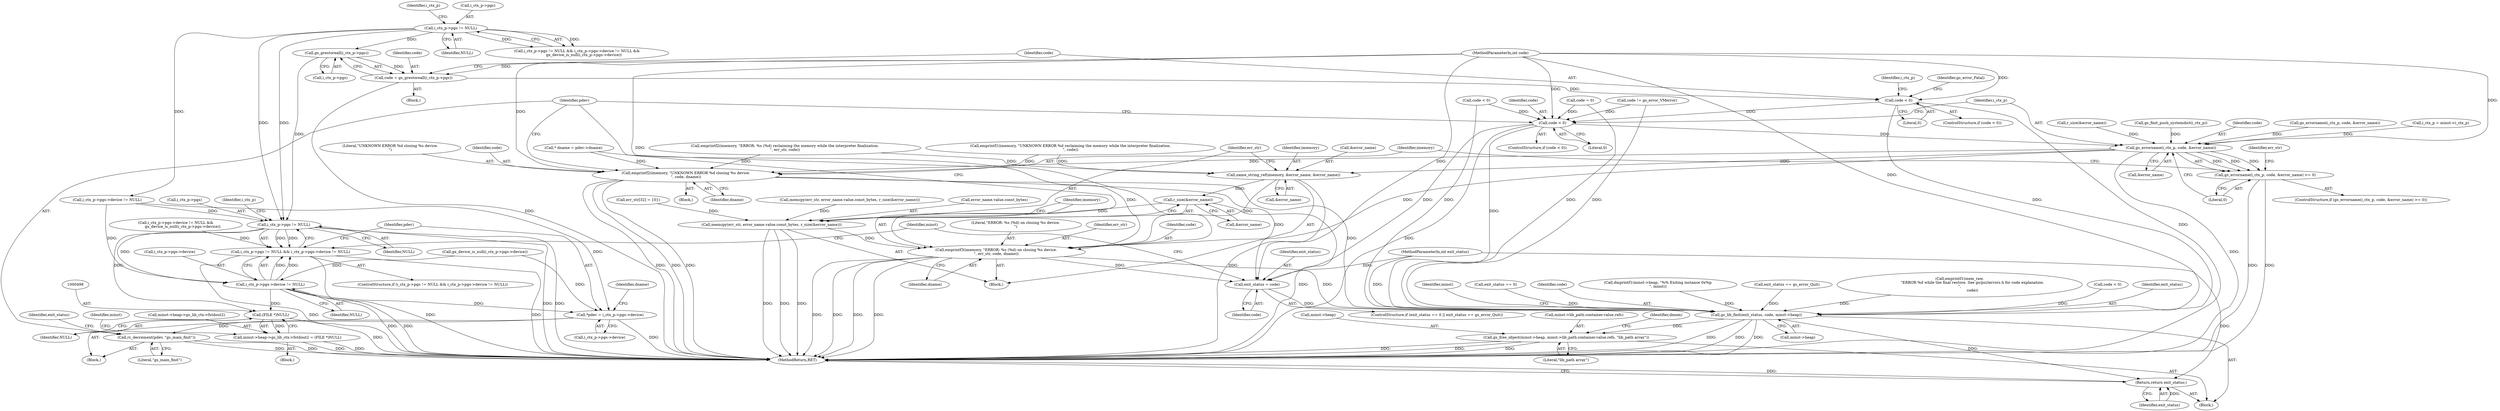digraph "0_ghostscript_241d91112771a6104de10b3948c3f350d6690c1d@pointer" {
"1000263" [label="(Call,gs_grestoreall(i_ctx_p->pgs))"];
"1000240" [label="(Call,i_ctx_p->pgs != NULL)"];
"1000261" [label="(Call,code = gs_grestoreall(i_ctx_p->pgs))"];
"1000268" [label="(Call,code < 0)"];
"1000303" [label="(Call,code < 0)"];
"1000310" [label="(Call,gs_errorname(i_ctx_p, code, &error_name))"];
"1000309" [label="(Call,gs_errorname(i_ctx_p, code, &error_name) >= 0)"];
"1000320" [label="(Call,name_string_ref(imemory, &error_name, &error_name))"];
"1000333" [label="(Call,r_size(&error_name))"];
"1000326" [label="(Call,memcpy(err_str, error_name.value.const_bytes, r_size(&error_name)))"];
"1000336" [label="(Call,emprintf3(imemory, \"ERROR: %s (%d) on closing %s device.\n\", err_str, code, dname))"];
"1000360" [label="(Call,exit_status = code)"];
"1000539" [label="(Call,gs_lib_finit(exit_status, code, minst->heap))"];
"1000545" [label="(Call,gs_free_object(minst->heap, minst->lib_path.container.value.refs, \"lib_path array\"))"];
"1000562" [label="(Return,return exit_status;)"];
"1000344" [label="(Call,emprintf2(imemory, \"UNKNOWN ERROR %d closing %s device.\n\", code, dname))"];
"1000275" [label="(Call,i_ctx_p->pgs != NULL)"];
"1000274" [label="(Call,i_ctx_p->pgs != NULL && i_ctx_p->pgs->device != NULL)"];
"1000280" [label="(Call,i_ctx_p->pgs->device != NULL)"];
"1000289" [label="(Call,*pdev = i_ctx_p->pgs->device)"];
"1000349" [label="(Call,rc_decrement(pdev, \"gs_main_finit\"))"];
"1000497" [label="(Call,(FILE *)NULL)"];
"1000489" [label="(Call,minst->heap->gs_lib_ctx->fstdout2 = (FILE *)NULL)"];
"1000561" [label="(Identifier,dmem)"];
"1000249" [label="(Identifier,i_ctx_p)"];
"1000326" [label="(Call,memcpy(err_str, error_name.value.const_bytes, r_size(&error_name)))"];
"1000274" [label="(Call,i_ctx_p->pgs != NULL && i_ctx_p->pgs->device != NULL)"];
"1000117" [label="(MethodParameterIn,int code)"];
"1000308" [label="(ControlStructure,if (gs_errorname(i_ctx_p, code, &error_name) >= 0))"];
"1000340" [label="(Identifier,code)"];
"1000547" [label="(Identifier,minst)"];
"1000298" [label="(Identifier,dname)"];
"1000286" [label="(Identifier,NULL)"];
"1000362" [label="(Identifier,code)"];
"1000304" [label="(Identifier,code)"];
"1000345" [label="(Identifier,imemory)"];
"1000352" [label="(ControlStructure,if (exit_status == 0 || exit_status == gs_error_Quit))"];
"1000313" [label="(Call,&error_name)"];
"1000360" [label="(Call,exit_status = code)"];
"1000336" [label="(Call,emprintf3(imemory, \"ERROR: %s (%d) on closing %s device.\n\", err_str, code, dname))"];
"1000309" [label="(Call,gs_errorname(i_ctx_p, code, &error_name) >= 0)"];
"1000290" [label="(Identifier,pdev)"];
"1000361" [label="(Identifier,exit_status)"];
"1000116" [label="(MethodParameterIn,int exit_status)"];
"1000542" [label="(Call,minst->heap)"];
"1000206" [label="(Call,memcpy(err_str, error_name.value.const_bytes, r_size(&error_name)))"];
"1000277" [label="(Identifier,i_ctx_p)"];
"1000504" [label="(Identifier,minst)"];
"1000302" [label="(ControlStructure,if (code < 0))"];
"1000179" [label="(Call,code < 0)"];
"1000297" [label="(Call,* dname = pdev->dname)"];
"1000275" [label="(Call,i_ctx_p->pgs != NULL)"];
"1000354" [label="(Call,exit_status == 0)"];
"1000253" [label="(Call,gx_device_is_null(i_ctx_p->pgs->device))"];
"1000311" [label="(Identifier,i_ctx_p)"];
"1000118" [label="(Block,)"];
"1000319" [label="(Identifier,err_str)"];
"1000346" [label="(Literal,\"UNKNOWN ERROR %d closing %s device.\n\")"];
"1000541" [label="(Identifier,code)"];
"1000322" [label="(Call,&error_name)"];
"1000389" [label="(Call,dmprintf1(minst->heap, \"%% Exiting instance 0x%p\n\", minst))"];
"1000216" [label="(Call,emprintf2(imemory, \"ERROR: %s (%d) reclaiming the memory while the interpreter finalization.\n\", err_str, code))"];
"1000349" [label="(Call,rc_decrement(pdev, \"gs_main_finit\"))"];
"1000546" [label="(Call,minst->heap)"];
"1000246" [label="(Call,i_ctx_p->pgs->device != NULL)"];
"1000259" [label="(Block,)"];
"1000344" [label="(Call,emprintf2(imemory, \"UNKNOWN ERROR %d closing %s device.\n\", code, dname))"];
"1000499" [label="(Identifier,NULL)"];
"1000280" [label="(Call,i_ctx_p->pgs->device != NULL)"];
"1000351" [label="(Literal,\"gs_main_finit\")"];
"1000357" [label="(Call,exit_status == gs_error_Quit)"];
"1000160" [label="(Call,code = 0)"];
"1000430" [label="(Call,emprintf1(mem_raw,\n                      \"ERROR %d while the final restore. See gs/psi/ierrors.h for code explanation.\n\",\n                      code))"];
"1000324" [label="(Call,&error_name)"];
"1000268" [label="(Call,code < 0)"];
"1000497" [label="(Call,(FILE *)NULL)"];
"1000312" [label="(Identifier,code)"];
"1000279" [label="(Identifier,NULL)"];
"1000355" [label="(Identifier,exit_status)"];
"1000244" [label="(Identifier,NULL)"];
"1000315" [label="(Literal,0)"];
"1000264" [label="(Call,i_ctx_p->pgs)"];
"1000270" [label="(Literal,0)"];
"1000564" [label="(MethodReturn,RET)"];
"1000240" [label="(Call,i_ctx_p->pgs != NULL)"];
"1000328" [label="(Call,error_name.value.const_bytes)"];
"1000276" [label="(Call,i_ctx_p->pgs)"];
"1000190" [label="(Call,gs_errorname(i_ctx_p, code, &error_name))"];
"1000320" [label="(Call,name_string_ref(imemory, &error_name, &error_name))"];
"1000263" [label="(Call,gs_grestoreall(i_ctx_p->pgs))"];
"1000241" [label="(Call,i_ctx_p->pgs)"];
"1000272" [label="(Identifier,gs_error_Fatal)"];
"1000489" [label="(Call,minst->heap->gs_lib_ctx->fstdout2 = (FILE *)NULL)"];
"1000239" [label="(Call,i_ctx_p->pgs != NULL && i_ctx_p->pgs->device != NULL &&\n            gx_device_is_null(i_ctx_p->pgs->device))"];
"1000310" [label="(Call,gs_errorname(i_ctx_p, code, &error_name))"];
"1000348" [label="(Identifier,dname)"];
"1000334" [label="(Call,&error_name)"];
"1000364" [label="(Identifier,minst)"];
"1000233" [label="(Call,i_ctx_p = minst->i_ctx_p)"];
"1000316" [label="(Block,)"];
"1000338" [label="(Literal,\"ERROR: %s (%d) on closing %s device.\n\")"];
"1000549" [label="(Call,minst->lib_path.container.value.refs)"];
"1000305" [label="(Literal,0)"];
"1000327" [label="(Identifier,err_str)"];
"1000343" [label="(Block,)"];
"1000558" [label="(Literal,\"lib_path array\")"];
"1000283" [label="(Identifier,i_ctx_p)"];
"1000563" [label="(Identifier,exit_status)"];
"1000539" [label="(Call,gs_lib_finit(exit_status, code, minst->heap))"];
"1000267" [label="(ControlStructure,if (code < 0))"];
"1000291" [label="(Call,i_ctx_p->pgs->device)"];
"1000223" [label="(Call,emprintf1(imemory, \"UNKNOWN ERROR %d reclaiming the memory while the interpreter finalization.\n\", code))"];
"1000303" [label="(Call,code < 0)"];
"1000347" [label="(Identifier,code)"];
"1000545" [label="(Call,gs_free_object(minst->heap, minst->lib_path.container.value.refs, \"lib_path array\"))"];
"1000333" [label="(Call,r_size(&error_name))"];
"1000213" [label="(Call,r_size(&error_name))"];
"1000135" [label="(Call,gs_finit_push_systemdict(i_ctx_p))"];
"1000480" [label="(Block,)"];
"1000427" [label="(Call,code < 0)"];
"1000262" [label="(Identifier,code)"];
"1000318" [label="(Call,err_str[32] = {0})"];
"1000281" [label="(Call,i_ctx_p->pgs->device)"];
"1000540" [label="(Identifier,exit_status)"];
"1000562" [label="(Return,return exit_status;)"];
"1000269" [label="(Identifier,code)"];
"1000287" [label="(Block,)"];
"1000339" [label="(Identifier,err_str)"];
"1000350" [label="(Identifier,pdev)"];
"1000228" [label="(Call,code != gs_error_VMerror)"];
"1000273" [label="(ControlStructure,if (i_ctx_p->pgs != NULL && i_ctx_p->pgs->device != NULL))"];
"1000289" [label="(Call,*pdev = i_ctx_p->pgs->device)"];
"1000337" [label="(Identifier,imemory)"];
"1000261" [label="(Call,code = gs_grestoreall(i_ctx_p->pgs))"];
"1000321" [label="(Identifier,imemory)"];
"1000341" [label="(Identifier,dname)"];
"1000245" [label="(Call,i_ctx_p->pgs->device != NULL &&\n            gx_device_is_null(i_ctx_p->pgs->device))"];
"1000490" [label="(Call,minst->heap->gs_lib_ctx->fstdout2)"];
"1000263" -> "1000261"  [label="AST: "];
"1000263" -> "1000264"  [label="CFG: "];
"1000264" -> "1000263"  [label="AST: "];
"1000261" -> "1000263"  [label="CFG: "];
"1000263" -> "1000261"  [label="DDG: "];
"1000240" -> "1000263"  [label="DDG: "];
"1000263" -> "1000275"  [label="DDG: "];
"1000240" -> "1000239"  [label="AST: "];
"1000240" -> "1000244"  [label="CFG: "];
"1000241" -> "1000240"  [label="AST: "];
"1000244" -> "1000240"  [label="AST: "];
"1000249" -> "1000240"  [label="CFG: "];
"1000239" -> "1000240"  [label="CFG: "];
"1000240" -> "1000239"  [label="DDG: "];
"1000240" -> "1000239"  [label="DDG: "];
"1000240" -> "1000246"  [label="DDG: "];
"1000240" -> "1000275"  [label="DDG: "];
"1000240" -> "1000275"  [label="DDG: "];
"1000261" -> "1000259"  [label="AST: "];
"1000262" -> "1000261"  [label="AST: "];
"1000269" -> "1000261"  [label="CFG: "];
"1000261" -> "1000564"  [label="DDG: "];
"1000117" -> "1000261"  [label="DDG: "];
"1000261" -> "1000268"  [label="DDG: "];
"1000268" -> "1000267"  [label="AST: "];
"1000268" -> "1000270"  [label="CFG: "];
"1000269" -> "1000268"  [label="AST: "];
"1000270" -> "1000268"  [label="AST: "];
"1000272" -> "1000268"  [label="CFG: "];
"1000277" -> "1000268"  [label="CFG: "];
"1000268" -> "1000564"  [label="DDG: "];
"1000117" -> "1000268"  [label="DDG: "];
"1000268" -> "1000303"  [label="DDG: "];
"1000268" -> "1000539"  [label="DDG: "];
"1000303" -> "1000302"  [label="AST: "];
"1000303" -> "1000305"  [label="CFG: "];
"1000304" -> "1000303"  [label="AST: "];
"1000305" -> "1000303"  [label="AST: "];
"1000311" -> "1000303"  [label="CFG: "];
"1000350" -> "1000303"  [label="CFG: "];
"1000303" -> "1000564"  [label="DDG: "];
"1000228" -> "1000303"  [label="DDG: "];
"1000179" -> "1000303"  [label="DDG: "];
"1000160" -> "1000303"  [label="DDG: "];
"1000117" -> "1000303"  [label="DDG: "];
"1000303" -> "1000310"  [label="DDG: "];
"1000303" -> "1000360"  [label="DDG: "];
"1000303" -> "1000539"  [label="DDG: "];
"1000310" -> "1000309"  [label="AST: "];
"1000310" -> "1000313"  [label="CFG: "];
"1000311" -> "1000310"  [label="AST: "];
"1000312" -> "1000310"  [label="AST: "];
"1000313" -> "1000310"  [label="AST: "];
"1000315" -> "1000310"  [label="CFG: "];
"1000310" -> "1000564"  [label="DDG: "];
"1000310" -> "1000309"  [label="DDG: "];
"1000310" -> "1000309"  [label="DDG: "];
"1000310" -> "1000309"  [label="DDG: "];
"1000233" -> "1000310"  [label="DDG: "];
"1000135" -> "1000310"  [label="DDG: "];
"1000117" -> "1000310"  [label="DDG: "];
"1000213" -> "1000310"  [label="DDG: "];
"1000190" -> "1000310"  [label="DDG: "];
"1000310" -> "1000320"  [label="DDG: "];
"1000310" -> "1000336"  [label="DDG: "];
"1000310" -> "1000344"  [label="DDG: "];
"1000309" -> "1000308"  [label="AST: "];
"1000309" -> "1000315"  [label="CFG: "];
"1000315" -> "1000309"  [label="AST: "];
"1000319" -> "1000309"  [label="CFG: "];
"1000345" -> "1000309"  [label="CFG: "];
"1000309" -> "1000564"  [label="DDG: "];
"1000309" -> "1000564"  [label="DDG: "];
"1000320" -> "1000316"  [label="AST: "];
"1000320" -> "1000324"  [label="CFG: "];
"1000321" -> "1000320"  [label="AST: "];
"1000322" -> "1000320"  [label="AST: "];
"1000324" -> "1000320"  [label="AST: "];
"1000327" -> "1000320"  [label="CFG: "];
"1000320" -> "1000564"  [label="DDG: "];
"1000216" -> "1000320"  [label="DDG: "];
"1000223" -> "1000320"  [label="DDG: "];
"1000320" -> "1000333"  [label="DDG: "];
"1000320" -> "1000336"  [label="DDG: "];
"1000333" -> "1000326"  [label="AST: "];
"1000333" -> "1000334"  [label="CFG: "];
"1000334" -> "1000333"  [label="AST: "];
"1000326" -> "1000333"  [label="CFG: "];
"1000333" -> "1000564"  [label="DDG: "];
"1000333" -> "1000326"  [label="DDG: "];
"1000326" -> "1000316"  [label="AST: "];
"1000327" -> "1000326"  [label="AST: "];
"1000328" -> "1000326"  [label="AST: "];
"1000337" -> "1000326"  [label="CFG: "];
"1000326" -> "1000564"  [label="DDG: "];
"1000326" -> "1000564"  [label="DDG: "];
"1000326" -> "1000564"  [label="DDG: "];
"1000318" -> "1000326"  [label="DDG: "];
"1000206" -> "1000326"  [label="DDG: "];
"1000326" -> "1000336"  [label="DDG: "];
"1000336" -> "1000316"  [label="AST: "];
"1000336" -> "1000341"  [label="CFG: "];
"1000337" -> "1000336"  [label="AST: "];
"1000338" -> "1000336"  [label="AST: "];
"1000339" -> "1000336"  [label="AST: "];
"1000340" -> "1000336"  [label="AST: "];
"1000341" -> "1000336"  [label="AST: "];
"1000350" -> "1000336"  [label="CFG: "];
"1000336" -> "1000564"  [label="DDG: "];
"1000336" -> "1000564"  [label="DDG: "];
"1000336" -> "1000564"  [label="DDG: "];
"1000336" -> "1000564"  [label="DDG: "];
"1000117" -> "1000336"  [label="DDG: "];
"1000297" -> "1000336"  [label="DDG: "];
"1000336" -> "1000360"  [label="DDG: "];
"1000336" -> "1000539"  [label="DDG: "];
"1000360" -> "1000352"  [label="AST: "];
"1000360" -> "1000362"  [label="CFG: "];
"1000361" -> "1000360"  [label="AST: "];
"1000362" -> "1000360"  [label="AST: "];
"1000364" -> "1000360"  [label="CFG: "];
"1000344" -> "1000360"  [label="DDG: "];
"1000117" -> "1000360"  [label="DDG: "];
"1000116" -> "1000360"  [label="DDG: "];
"1000360" -> "1000539"  [label="DDG: "];
"1000539" -> "1000118"  [label="AST: "];
"1000539" -> "1000542"  [label="CFG: "];
"1000540" -> "1000539"  [label="AST: "];
"1000541" -> "1000539"  [label="AST: "];
"1000542" -> "1000539"  [label="AST: "];
"1000547" -> "1000539"  [label="CFG: "];
"1000539" -> "1000564"  [label="DDG: "];
"1000539" -> "1000564"  [label="DDG: "];
"1000539" -> "1000564"  [label="DDG: "];
"1000357" -> "1000539"  [label="DDG: "];
"1000354" -> "1000539"  [label="DDG: "];
"1000116" -> "1000539"  [label="DDG: "];
"1000228" -> "1000539"  [label="DDG: "];
"1000430" -> "1000539"  [label="DDG: "];
"1000160" -> "1000539"  [label="DDG: "];
"1000427" -> "1000539"  [label="DDG: "];
"1000344" -> "1000539"  [label="DDG: "];
"1000179" -> "1000539"  [label="DDG: "];
"1000117" -> "1000539"  [label="DDG: "];
"1000389" -> "1000539"  [label="DDG: "];
"1000539" -> "1000545"  [label="DDG: "];
"1000539" -> "1000562"  [label="DDG: "];
"1000545" -> "1000118"  [label="AST: "];
"1000545" -> "1000558"  [label="CFG: "];
"1000546" -> "1000545"  [label="AST: "];
"1000549" -> "1000545"  [label="AST: "];
"1000558" -> "1000545"  [label="AST: "];
"1000561" -> "1000545"  [label="CFG: "];
"1000545" -> "1000564"  [label="DDG: "];
"1000545" -> "1000564"  [label="DDG: "];
"1000545" -> "1000564"  [label="DDG: "];
"1000562" -> "1000118"  [label="AST: "];
"1000562" -> "1000563"  [label="CFG: "];
"1000563" -> "1000562"  [label="AST: "];
"1000564" -> "1000562"  [label="CFG: "];
"1000562" -> "1000564"  [label="DDG: "];
"1000563" -> "1000562"  [label="DDG: "];
"1000116" -> "1000562"  [label="DDG: "];
"1000344" -> "1000343"  [label="AST: "];
"1000344" -> "1000348"  [label="CFG: "];
"1000345" -> "1000344"  [label="AST: "];
"1000346" -> "1000344"  [label="AST: "];
"1000347" -> "1000344"  [label="AST: "];
"1000348" -> "1000344"  [label="AST: "];
"1000350" -> "1000344"  [label="CFG: "];
"1000344" -> "1000564"  [label="DDG: "];
"1000344" -> "1000564"  [label="DDG: "];
"1000344" -> "1000564"  [label="DDG: "];
"1000216" -> "1000344"  [label="DDG: "];
"1000223" -> "1000344"  [label="DDG: "];
"1000117" -> "1000344"  [label="DDG: "];
"1000297" -> "1000344"  [label="DDG: "];
"1000275" -> "1000274"  [label="AST: "];
"1000275" -> "1000279"  [label="CFG: "];
"1000276" -> "1000275"  [label="AST: "];
"1000279" -> "1000275"  [label="AST: "];
"1000283" -> "1000275"  [label="CFG: "];
"1000274" -> "1000275"  [label="CFG: "];
"1000275" -> "1000564"  [label="DDG: "];
"1000275" -> "1000564"  [label="DDG: "];
"1000275" -> "1000274"  [label="DDG: "];
"1000275" -> "1000274"  [label="DDG: "];
"1000246" -> "1000275"  [label="DDG: "];
"1000275" -> "1000280"  [label="DDG: "];
"1000275" -> "1000497"  [label="DDG: "];
"1000274" -> "1000273"  [label="AST: "];
"1000274" -> "1000280"  [label="CFG: "];
"1000280" -> "1000274"  [label="AST: "];
"1000290" -> "1000274"  [label="CFG: "];
"1000364" -> "1000274"  [label="CFG: "];
"1000274" -> "1000564"  [label="DDG: "];
"1000274" -> "1000564"  [label="DDG: "];
"1000274" -> "1000564"  [label="DDG: "];
"1000280" -> "1000274"  [label="DDG: "];
"1000280" -> "1000274"  [label="DDG: "];
"1000245" -> "1000274"  [label="DDG: "];
"1000280" -> "1000286"  [label="CFG: "];
"1000281" -> "1000280"  [label="AST: "];
"1000286" -> "1000280"  [label="AST: "];
"1000280" -> "1000564"  [label="DDG: "];
"1000280" -> "1000564"  [label="DDG: "];
"1000253" -> "1000280"  [label="DDG: "];
"1000246" -> "1000280"  [label="DDG: "];
"1000280" -> "1000289"  [label="DDG: "];
"1000280" -> "1000497"  [label="DDG: "];
"1000289" -> "1000287"  [label="AST: "];
"1000289" -> "1000291"  [label="CFG: "];
"1000290" -> "1000289"  [label="AST: "];
"1000291" -> "1000289"  [label="AST: "];
"1000298" -> "1000289"  [label="CFG: "];
"1000289" -> "1000564"  [label="DDG: "];
"1000253" -> "1000289"  [label="DDG: "];
"1000246" -> "1000289"  [label="DDG: "];
"1000289" -> "1000349"  [label="DDG: "];
"1000349" -> "1000287"  [label="AST: "];
"1000349" -> "1000351"  [label="CFG: "];
"1000350" -> "1000349"  [label="AST: "];
"1000351" -> "1000349"  [label="AST: "];
"1000355" -> "1000349"  [label="CFG: "];
"1000349" -> "1000564"  [label="DDG: "];
"1000349" -> "1000564"  [label="DDG: "];
"1000497" -> "1000489"  [label="AST: "];
"1000497" -> "1000499"  [label="CFG: "];
"1000498" -> "1000497"  [label="AST: "];
"1000499" -> "1000497"  [label="AST: "];
"1000489" -> "1000497"  [label="CFG: "];
"1000497" -> "1000564"  [label="DDG: "];
"1000497" -> "1000489"  [label="DDG: "];
"1000489" -> "1000480"  [label="AST: "];
"1000490" -> "1000489"  [label="AST: "];
"1000504" -> "1000489"  [label="CFG: "];
"1000489" -> "1000564"  [label="DDG: "];
"1000489" -> "1000564"  [label="DDG: "];
}
